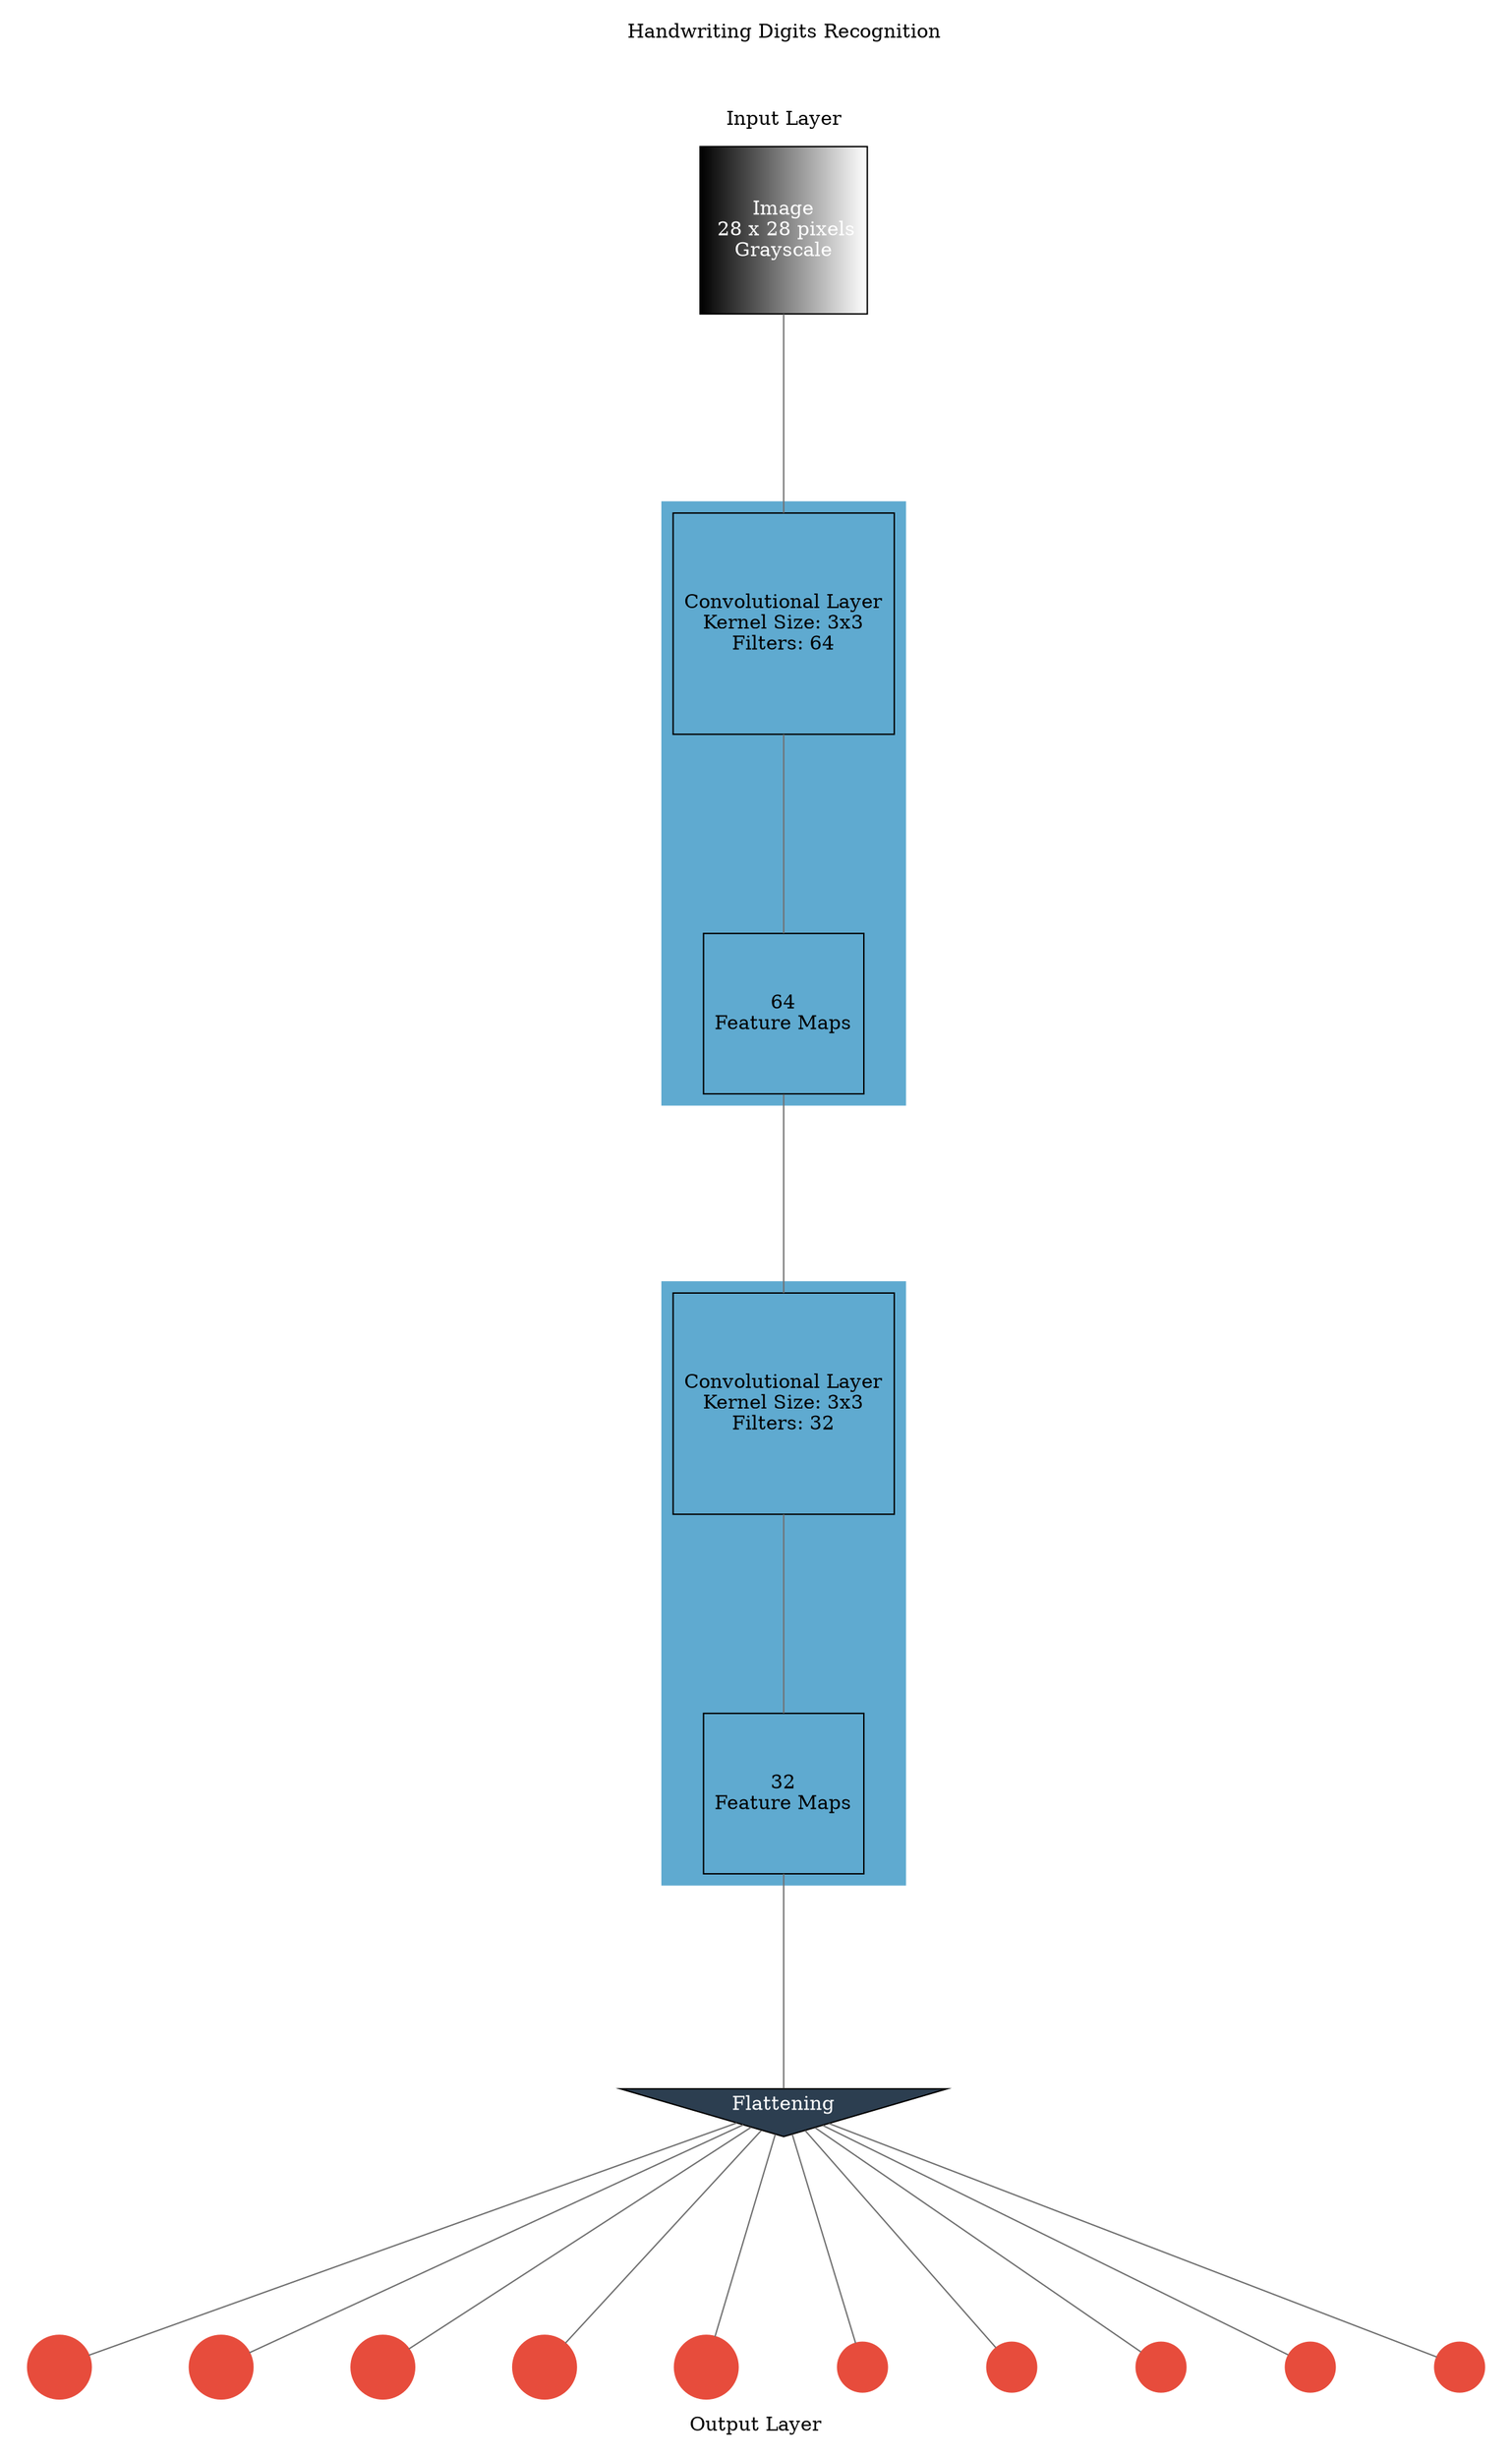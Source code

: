digraph g {
	graph [nodesep=1 ranksep=2 splines=false]
	edge [arrowhead=none color="#707070"]
	subgraph cluster_input {
		node [fillcolor="black:white" fontcolor=white shape=square style=filled]
		color=white label="Handwriting Digits Recognition



Input Layer"
		1 [label="Image
 28 x 28 pixels
Grayscale" fontcolor=white]
	}
	conv_2 -> 2
	1 -> conv_2
	subgraph cluster_1 {
		color="#5faad0" style=filled
		conv_2 [label="Convolutional Layer
Kernel Size: 3x3
Filters: 64" shape=square]
		2 [label="64
Feature Maps" shape=square]
	}
	conv_3 -> 3
	2 -> conv_3
	subgraph cluster_2 {
		color="#5faad0" style=filled
		conv_3 [label="Convolutional Layer
Kernel Size: 3x3
Filters: 32" shape=square]
		3 [label="32
Feature Maps" shape=square]
	}
	3 -> 4
	subgraph cluster_3 {
		color=white
		4 [label=Flattening fillcolor="#2c3e50" fontcolor=white shape=invtriangle style=filled]
	}
	4 -> 5
	4 -> 6
	4 -> 7
	4 -> 8
	4 -> 9
	4 -> 10
	4 -> 11
	4 -> 12
	4 -> 13
	4 -> 14
	subgraph cluster_output {
		node [color="#2ecc71" fontcolor="#2ecc71" shape=circle style=filled]
		color=white
		rank=same
		labeljust=1
		5 [color="#e74c3c" fontcolor="#e74c3c" shape=circle style=filled]
		6 [color="#e74c3c" fontcolor="#e74c3c" shape=circle style=filled]
		7 [color="#e74c3c" fontcolor="#e74c3c" shape=circle style=filled]
		8 [color="#e74c3c" fontcolor="#e74c3c" shape=circle style=filled]
		9 [color="#e74c3c" fontcolor="#e74c3c" shape=circle style=filled]
		10 [color="#e74c3c" fontcolor="#e74c3c" shape=circle style=filled]
		11 [color="#e74c3c" fontcolor="#e74c3c" shape=circle style=filled]
		12 [color="#e74c3c" fontcolor="#e74c3c" shape=circle style=filled]
		13 [color="#e74c3c" fontcolor="#e74c3c" shape=circle style=filled]
		14 [color="#e74c3c" fontcolor="#e74c3c" shape=circle style=filled]
		label="Output Layer" labelloc=bottom
	}
	arrowShape=none
}
